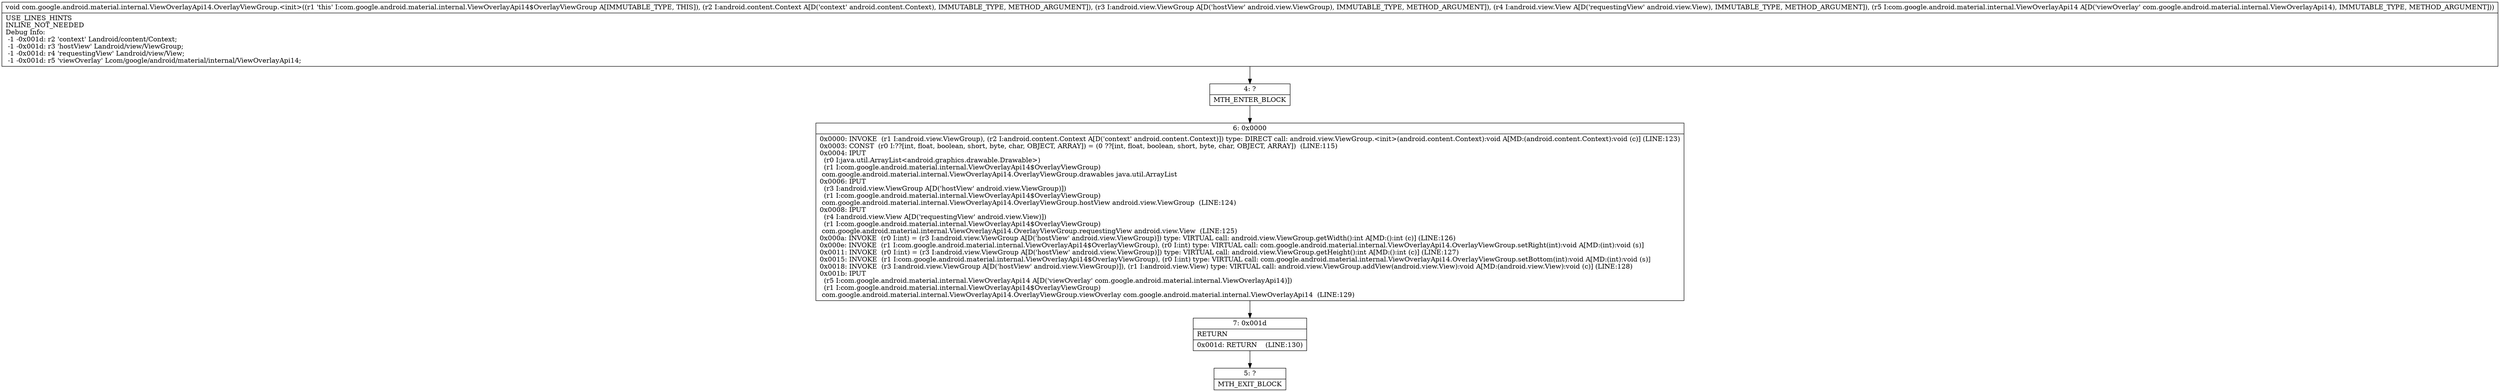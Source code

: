 digraph "CFG forcom.google.android.material.internal.ViewOverlayApi14.OverlayViewGroup.\<init\>(Landroid\/content\/Context;Landroid\/view\/ViewGroup;Landroid\/view\/View;Lcom\/google\/android\/material\/internal\/ViewOverlayApi14;)V" {
Node_4 [shape=record,label="{4\:\ ?|MTH_ENTER_BLOCK\l}"];
Node_6 [shape=record,label="{6\:\ 0x0000|0x0000: INVOKE  (r1 I:android.view.ViewGroup), (r2 I:android.content.Context A[D('context' android.content.Context)]) type: DIRECT call: android.view.ViewGroup.\<init\>(android.content.Context):void A[MD:(android.content.Context):void (c)] (LINE:123)\l0x0003: CONST  (r0 I:??[int, float, boolean, short, byte, char, OBJECT, ARRAY]) = (0 ??[int, float, boolean, short, byte, char, OBJECT, ARRAY])  (LINE:115)\l0x0004: IPUT  \l  (r0 I:java.util.ArrayList\<android.graphics.drawable.Drawable\>)\l  (r1 I:com.google.android.material.internal.ViewOverlayApi14$OverlayViewGroup)\l com.google.android.material.internal.ViewOverlayApi14.OverlayViewGroup.drawables java.util.ArrayList \l0x0006: IPUT  \l  (r3 I:android.view.ViewGroup A[D('hostView' android.view.ViewGroup)])\l  (r1 I:com.google.android.material.internal.ViewOverlayApi14$OverlayViewGroup)\l com.google.android.material.internal.ViewOverlayApi14.OverlayViewGroup.hostView android.view.ViewGroup  (LINE:124)\l0x0008: IPUT  \l  (r4 I:android.view.View A[D('requestingView' android.view.View)])\l  (r1 I:com.google.android.material.internal.ViewOverlayApi14$OverlayViewGroup)\l com.google.android.material.internal.ViewOverlayApi14.OverlayViewGroup.requestingView android.view.View  (LINE:125)\l0x000a: INVOKE  (r0 I:int) = (r3 I:android.view.ViewGroup A[D('hostView' android.view.ViewGroup)]) type: VIRTUAL call: android.view.ViewGroup.getWidth():int A[MD:():int (c)] (LINE:126)\l0x000e: INVOKE  (r1 I:com.google.android.material.internal.ViewOverlayApi14$OverlayViewGroup), (r0 I:int) type: VIRTUAL call: com.google.android.material.internal.ViewOverlayApi14.OverlayViewGroup.setRight(int):void A[MD:(int):void (s)]\l0x0011: INVOKE  (r0 I:int) = (r3 I:android.view.ViewGroup A[D('hostView' android.view.ViewGroup)]) type: VIRTUAL call: android.view.ViewGroup.getHeight():int A[MD:():int (c)] (LINE:127)\l0x0015: INVOKE  (r1 I:com.google.android.material.internal.ViewOverlayApi14$OverlayViewGroup), (r0 I:int) type: VIRTUAL call: com.google.android.material.internal.ViewOverlayApi14.OverlayViewGroup.setBottom(int):void A[MD:(int):void (s)]\l0x0018: INVOKE  (r3 I:android.view.ViewGroup A[D('hostView' android.view.ViewGroup)]), (r1 I:android.view.View) type: VIRTUAL call: android.view.ViewGroup.addView(android.view.View):void A[MD:(android.view.View):void (c)] (LINE:128)\l0x001b: IPUT  \l  (r5 I:com.google.android.material.internal.ViewOverlayApi14 A[D('viewOverlay' com.google.android.material.internal.ViewOverlayApi14)])\l  (r1 I:com.google.android.material.internal.ViewOverlayApi14$OverlayViewGroup)\l com.google.android.material.internal.ViewOverlayApi14.OverlayViewGroup.viewOverlay com.google.android.material.internal.ViewOverlayApi14  (LINE:129)\l}"];
Node_7 [shape=record,label="{7\:\ 0x001d|RETURN\l|0x001d: RETURN    (LINE:130)\l}"];
Node_5 [shape=record,label="{5\:\ ?|MTH_EXIT_BLOCK\l}"];
MethodNode[shape=record,label="{void com.google.android.material.internal.ViewOverlayApi14.OverlayViewGroup.\<init\>((r1 'this' I:com.google.android.material.internal.ViewOverlayApi14$OverlayViewGroup A[IMMUTABLE_TYPE, THIS]), (r2 I:android.content.Context A[D('context' android.content.Context), IMMUTABLE_TYPE, METHOD_ARGUMENT]), (r3 I:android.view.ViewGroup A[D('hostView' android.view.ViewGroup), IMMUTABLE_TYPE, METHOD_ARGUMENT]), (r4 I:android.view.View A[D('requestingView' android.view.View), IMMUTABLE_TYPE, METHOD_ARGUMENT]), (r5 I:com.google.android.material.internal.ViewOverlayApi14 A[D('viewOverlay' com.google.android.material.internal.ViewOverlayApi14), IMMUTABLE_TYPE, METHOD_ARGUMENT]))  | USE_LINES_HINTS\lINLINE_NOT_NEEDED\lDebug Info:\l  \-1 \-0x001d: r2 'context' Landroid\/content\/Context;\l  \-1 \-0x001d: r3 'hostView' Landroid\/view\/ViewGroup;\l  \-1 \-0x001d: r4 'requestingView' Landroid\/view\/View;\l  \-1 \-0x001d: r5 'viewOverlay' Lcom\/google\/android\/material\/internal\/ViewOverlayApi14;\l}"];
MethodNode -> Node_4;Node_4 -> Node_6;
Node_6 -> Node_7;
Node_7 -> Node_5;
}

